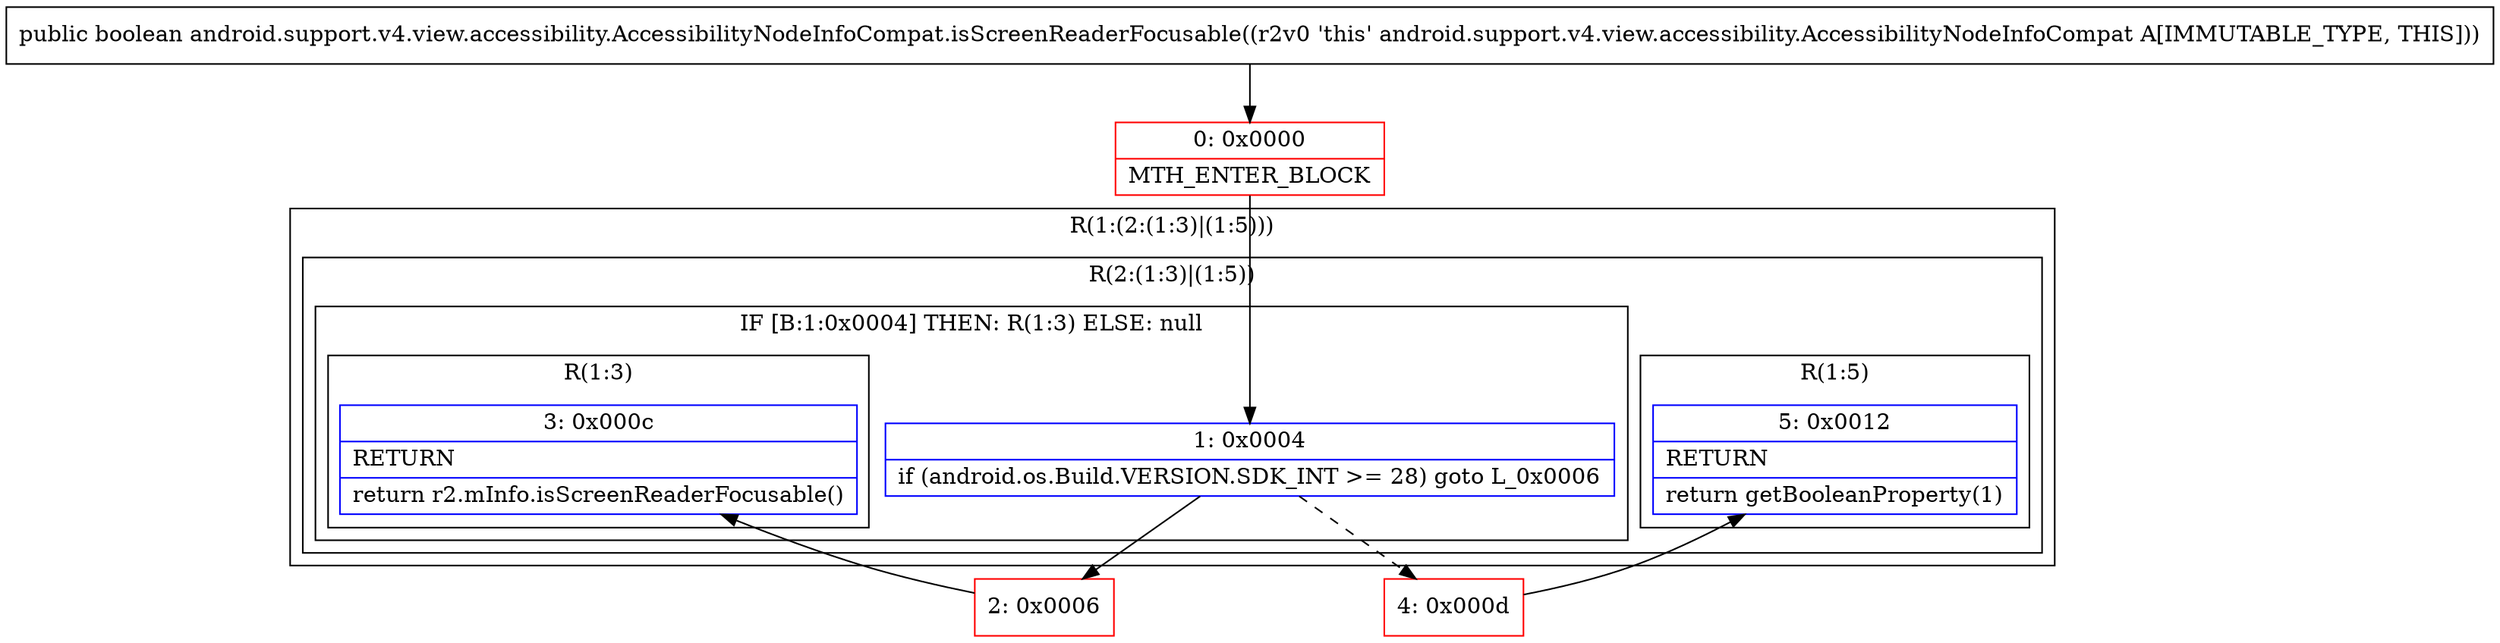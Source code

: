 digraph "CFG forandroid.support.v4.view.accessibility.AccessibilityNodeInfoCompat.isScreenReaderFocusable()Z" {
subgraph cluster_Region_809937689 {
label = "R(1:(2:(1:3)|(1:5)))";
node [shape=record,color=blue];
subgraph cluster_Region_523101746 {
label = "R(2:(1:3)|(1:5))";
node [shape=record,color=blue];
subgraph cluster_IfRegion_1906264902 {
label = "IF [B:1:0x0004] THEN: R(1:3) ELSE: null";
node [shape=record,color=blue];
Node_1 [shape=record,label="{1\:\ 0x0004|if (android.os.Build.VERSION.SDK_INT \>= 28) goto L_0x0006\l}"];
subgraph cluster_Region_1413783654 {
label = "R(1:3)";
node [shape=record,color=blue];
Node_3 [shape=record,label="{3\:\ 0x000c|RETURN\l|return r2.mInfo.isScreenReaderFocusable()\l}"];
}
}
subgraph cluster_Region_1373624212 {
label = "R(1:5)";
node [shape=record,color=blue];
Node_5 [shape=record,label="{5\:\ 0x0012|RETURN\l|return getBooleanProperty(1)\l}"];
}
}
}
Node_0 [shape=record,color=red,label="{0\:\ 0x0000|MTH_ENTER_BLOCK\l}"];
Node_2 [shape=record,color=red,label="{2\:\ 0x0006}"];
Node_4 [shape=record,color=red,label="{4\:\ 0x000d}"];
MethodNode[shape=record,label="{public boolean android.support.v4.view.accessibility.AccessibilityNodeInfoCompat.isScreenReaderFocusable((r2v0 'this' android.support.v4.view.accessibility.AccessibilityNodeInfoCompat A[IMMUTABLE_TYPE, THIS])) }"];
MethodNode -> Node_0;
Node_1 -> Node_2;
Node_1 -> Node_4[style=dashed];
Node_0 -> Node_1;
Node_2 -> Node_3;
Node_4 -> Node_5;
}

